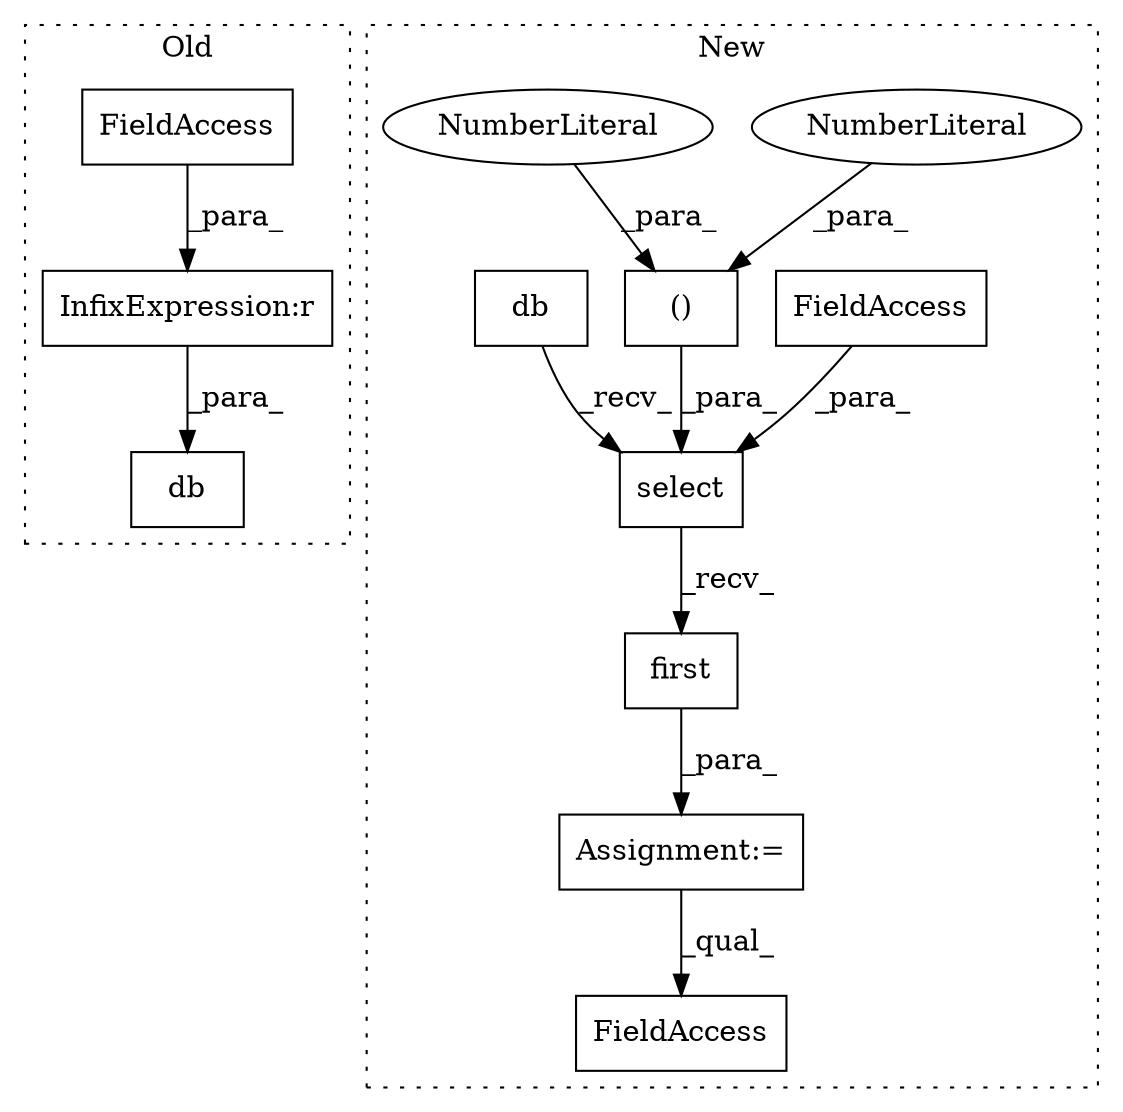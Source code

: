 digraph G {
subgraph cluster0 {
1 [label="db" a="32" s="13319,13358" l="3,1" shape="box"];
9 [label="InfixExpression:r" a="27" s="13346" l="4" shape="box"];
10 [label="FieldAccess" a="22" s="13322" l="24" shape="box"];
label = "Old";
style="dotted";
}
subgraph cluster1 {
2 [label="first" a="32" s="13110" l="7" shape="box"];
3 [label="()" a="106" s="13092" l="15" shape="box"];
4 [label="select" a="32" s="13052,13107" l="7,2" shape="box"];
5 [label="FieldAccess" a="22" s="13059" l="9" shape="box"];
6 [label="FieldAccess" a="22" s="13154" l="16" shape="box"];
7 [label="NumberLiteral" a="34" s="13092" l="1" shape="ellipse"];
8 [label="NumberLiteral" a="34" s="13106" l="1" shape="ellipse"];
11 [label="Assignment:=" a="7" s="13025" l="1" shape="box"];
12 [label="db" a="32" s="13026,13050" l="3,1" shape="box"];
label = "New";
style="dotted";
}
2 -> 11 [label="_para_"];
3 -> 4 [label="_para_"];
4 -> 2 [label="_recv_"];
5 -> 4 [label="_para_"];
7 -> 3 [label="_para_"];
8 -> 3 [label="_para_"];
9 -> 1 [label="_para_"];
10 -> 9 [label="_para_"];
11 -> 6 [label="_qual_"];
12 -> 4 [label="_recv_"];
}